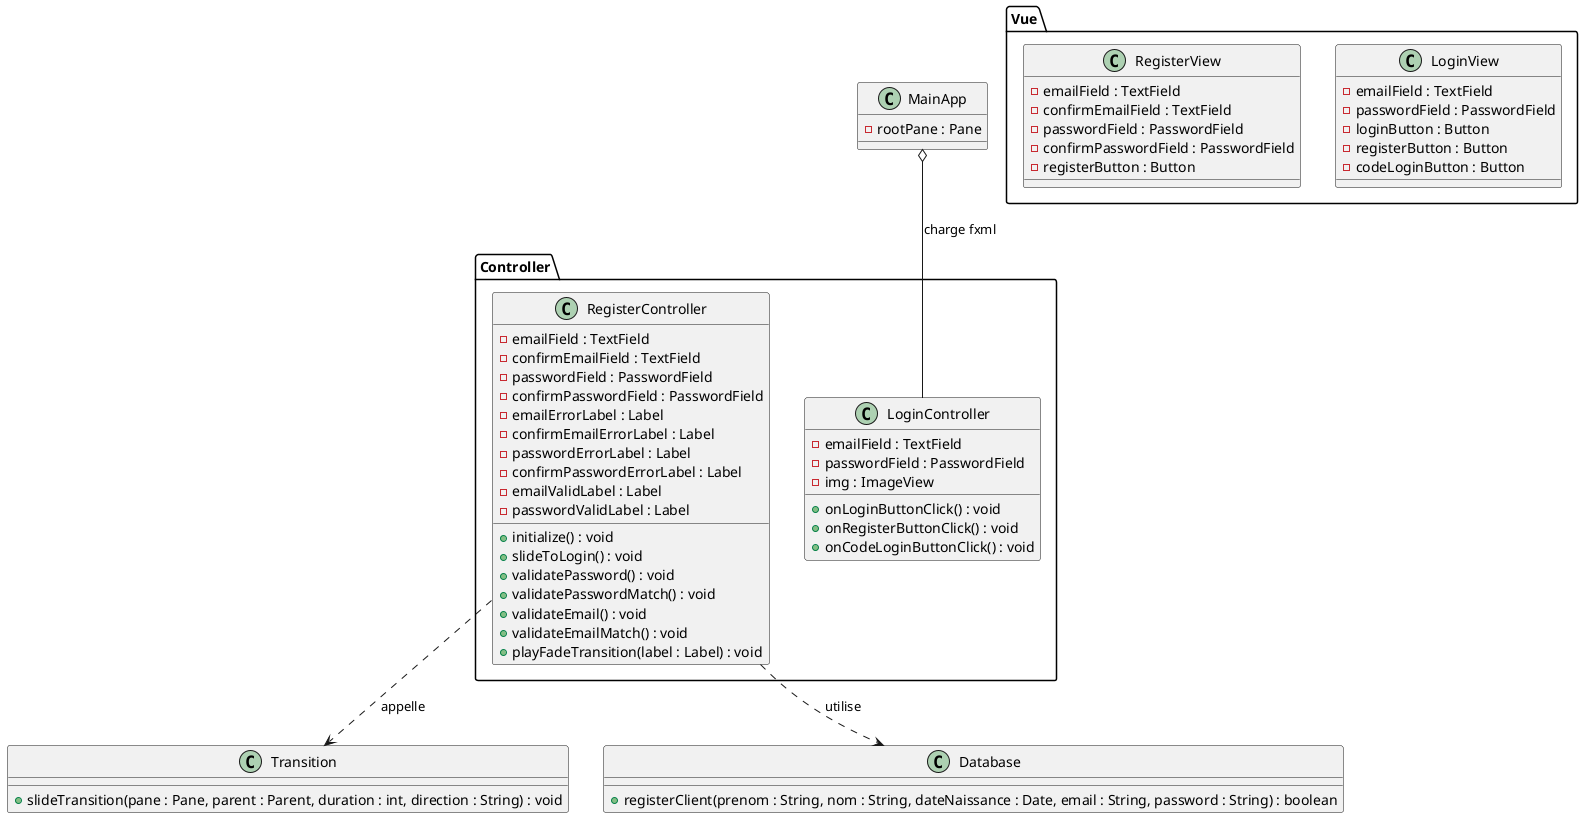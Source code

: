 @startuml

' Main application
class MainApp {
  - rootPane : Pane
}

' Contrôleurs
package Controller {
    class LoginController {
      - emailField : TextField
      - passwordField : PasswordField
      - img : ImageView
      + onLoginButtonClick() : void
      + onRegisterButtonClick() : void
      + onCodeLoginButtonClick() : void
    }

    class RegisterController {
      - emailField : TextField
      - confirmEmailField : TextField
      - passwordField : PasswordField
      - confirmPasswordField : PasswordField
      - emailErrorLabel : Label
      - confirmEmailErrorLabel : Label
      - passwordErrorLabel : Label
      - confirmPasswordErrorLabel : Label
      - emailValidLabel : Label
      - passwordValidLabel : Label
      + initialize() : void
      + slideToLogin() : void
      + validatePassword() : void
      + validatePasswordMatch() : void
      + validateEmail() : void
      + validateEmailMatch() : void
      + playFadeTransition(label : Label) : void
    }
}

package Vue {
    class LoginView {
      - emailField : TextField
      - passwordField : PasswordField
      - loginButton : Button
      - registerButton : Button
      - codeLoginButton : Button
    }

    class RegisterView {
      - emailField : TextField
      - confirmEmailField : TextField
      - passwordField : PasswordField
      - confirmPasswordField : PasswordField
      - registerButton : Button
    }
}

' Composant de transition
class Transition {
  + slideTransition(pane : Pane, parent : Parent, duration : int, direction : String) : void
}

' Composant de base de données
class Database {
  + registerClient(prenom : String, nom : String, dateNaissance : Date, email : String, password : String) : boolean
}

' Relations
RegisterController ..> Database : utilise
RegisterController ..> Transition : appelle
MainApp o-- LoginController : charge fxml

@enduml